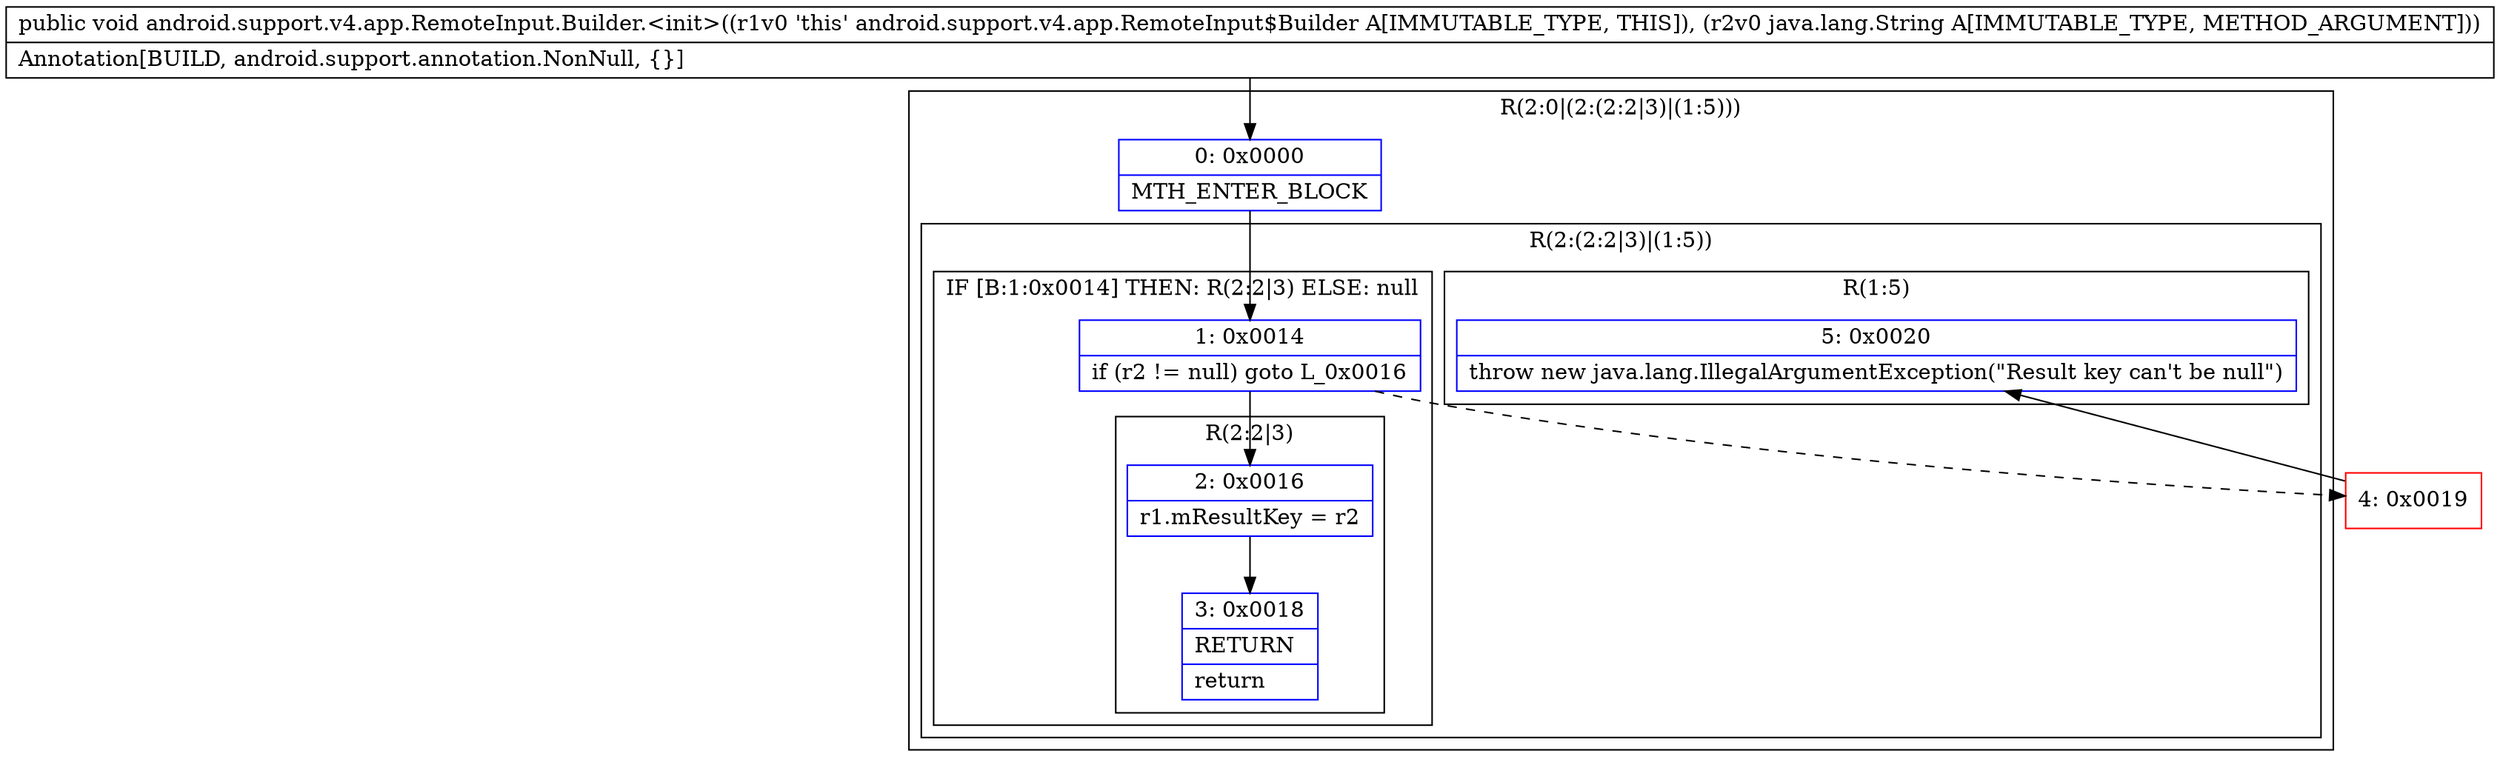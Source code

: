 digraph "CFG forandroid.support.v4.app.RemoteInput.Builder.\<init\>(Ljava\/lang\/String;)V" {
subgraph cluster_Region_145041519 {
label = "R(2:0|(2:(2:2|3)|(1:5)))";
node [shape=record,color=blue];
Node_0 [shape=record,label="{0\:\ 0x0000|MTH_ENTER_BLOCK\l}"];
subgraph cluster_Region_278683533 {
label = "R(2:(2:2|3)|(1:5))";
node [shape=record,color=blue];
subgraph cluster_IfRegion_74076114 {
label = "IF [B:1:0x0014] THEN: R(2:2|3) ELSE: null";
node [shape=record,color=blue];
Node_1 [shape=record,label="{1\:\ 0x0014|if (r2 != null) goto L_0x0016\l}"];
subgraph cluster_Region_2118844644 {
label = "R(2:2|3)";
node [shape=record,color=blue];
Node_2 [shape=record,label="{2\:\ 0x0016|r1.mResultKey = r2\l}"];
Node_3 [shape=record,label="{3\:\ 0x0018|RETURN\l|return\l}"];
}
}
subgraph cluster_Region_1594665234 {
label = "R(1:5)";
node [shape=record,color=blue];
Node_5 [shape=record,label="{5\:\ 0x0020|throw new java.lang.IllegalArgumentException(\"Result key can't be null\")\l}"];
}
}
}
Node_4 [shape=record,color=red,label="{4\:\ 0x0019}"];
MethodNode[shape=record,label="{public void android.support.v4.app.RemoteInput.Builder.\<init\>((r1v0 'this' android.support.v4.app.RemoteInput$Builder A[IMMUTABLE_TYPE, THIS]), (r2v0 java.lang.String A[IMMUTABLE_TYPE, METHOD_ARGUMENT]))  | Annotation[BUILD, android.support.annotation.NonNull, \{\}]\l}"];
MethodNode -> Node_0;
Node_0 -> Node_1;
Node_1 -> Node_2;
Node_1 -> Node_4[style=dashed];
Node_2 -> Node_3;
Node_4 -> Node_5;
}

